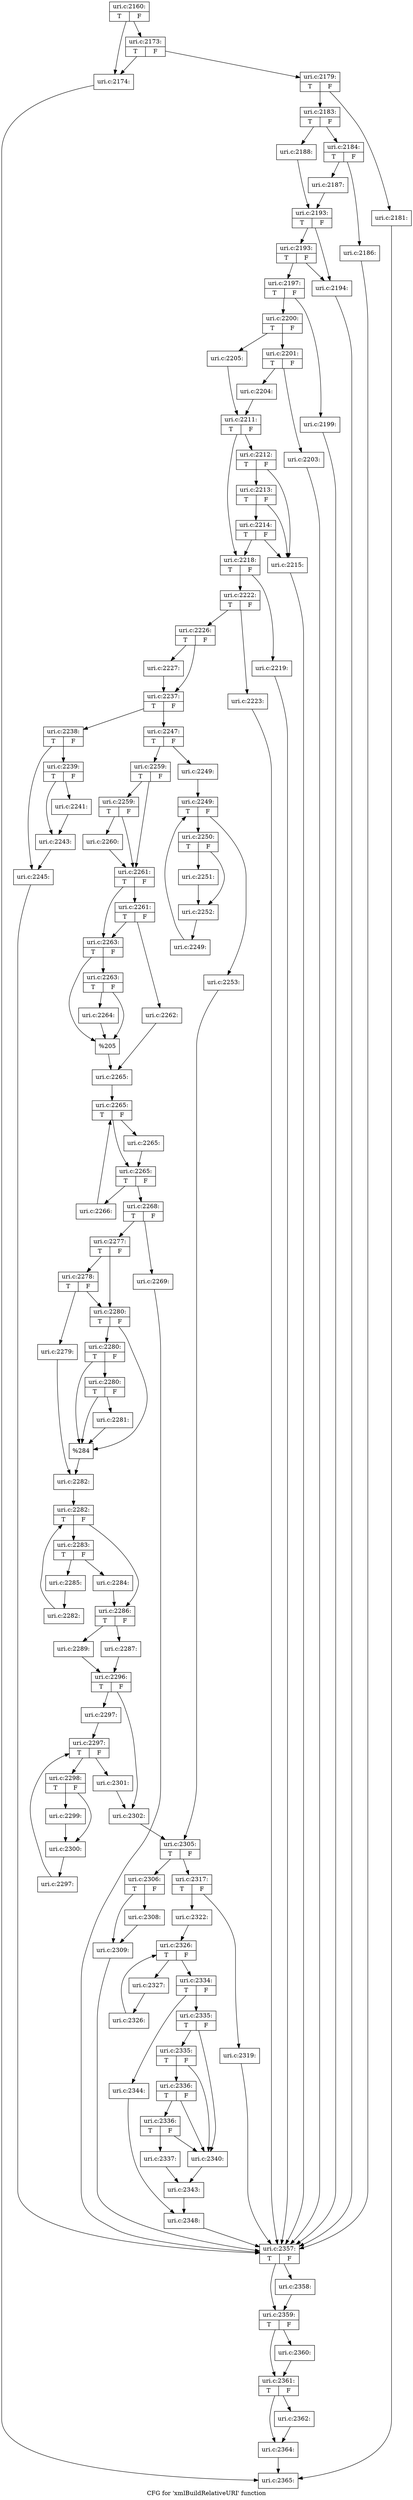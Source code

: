 digraph "CFG for 'xmlBuildRelativeURI' function" {
	label="CFG for 'xmlBuildRelativeURI' function";

	Node0x48a0300 [shape=record,label="{uri.c:2160:|{<s0>T|<s1>F}}"];
	Node0x48a0300 -> Node0x48d8870;
	Node0x48a0300 -> Node0x48d8910;
	Node0x48d8910 [shape=record,label="{uri.c:2173:|{<s0>T|<s1>F}}"];
	Node0x48d8910 -> Node0x48d8870;
	Node0x48d8910 -> Node0x48d88c0;
	Node0x48d8870 [shape=record,label="{uri.c:2174:}"];
	Node0x48d8870 -> Node0x48a0630;
	Node0x48d88c0 [shape=record,label="{uri.c:2179:|{<s0>T|<s1>F}}"];
	Node0x48d88c0 -> Node0x48d9240;
	Node0x48d88c0 -> Node0x48d9290;
	Node0x48d9240 [shape=record,label="{uri.c:2181:}"];
	Node0x48d9240 -> Node0x48a0630;
	Node0x48d9290 [shape=record,label="{uri.c:2183:|{<s0>T|<s1>F}}"];
	Node0x48d9290 -> Node0x48d96f0;
	Node0x48d9290 -> Node0x48d9790;
	Node0x48d96f0 [shape=record,label="{uri.c:2184:|{<s0>T|<s1>F}}"];
	Node0x48d96f0 -> Node0x48d9f70;
	Node0x48d96f0 -> Node0x48d9fc0;
	Node0x48d9f70 [shape=record,label="{uri.c:2186:}"];
	Node0x48d9f70 -> Node0x48da180;
	Node0x48d9fc0 [shape=record,label="{uri.c:2187:}"];
	Node0x48d9fc0 -> Node0x48d9740;
	Node0x48d9790 [shape=record,label="{uri.c:2188:}"];
	Node0x48d9790 -> Node0x48d9740;
	Node0x48d9740 [shape=record,label="{uri.c:2193:|{<s0>T|<s1>F}}"];
	Node0x48d9740 -> Node0x48db0c0;
	Node0x48d9740 -> Node0x48db160;
	Node0x48db160 [shape=record,label="{uri.c:2193:|{<s0>T|<s1>F}}"];
	Node0x48db160 -> Node0x48db0c0;
	Node0x48db160 -> Node0x48db110;
	Node0x48db0c0 [shape=record,label="{uri.c:2194:}"];
	Node0x48db0c0 -> Node0x48da180;
	Node0x48db110 [shape=record,label="{uri.c:2197:|{<s0>T|<s1>F}}"];
	Node0x48db110 -> Node0x48dbce0;
	Node0x48db110 -> Node0x48dbd30;
	Node0x48dbce0 [shape=record,label="{uri.c:2199:}"];
	Node0x48dbce0 -> Node0x48da180;
	Node0x48dbd30 [shape=record,label="{uri.c:2200:|{<s0>T|<s1>F}}"];
	Node0x48dbd30 -> Node0x48dc0e0;
	Node0x48dbd30 -> Node0x48dc180;
	Node0x48dc0e0 [shape=record,label="{uri.c:2201:|{<s0>T|<s1>F}}"];
	Node0x48dc0e0 -> Node0x48dc960;
	Node0x48dc0e0 -> Node0x48dc9b0;
	Node0x48dc960 [shape=record,label="{uri.c:2203:}"];
	Node0x48dc960 -> Node0x48da180;
	Node0x48dc9b0 [shape=record,label="{uri.c:2204:}"];
	Node0x48dc9b0 -> Node0x48dc130;
	Node0x48dc180 [shape=record,label="{uri.c:2205:}"];
	Node0x48dc180 -> Node0x48dc130;
	Node0x48dc130 [shape=record,label="{uri.c:2211:|{<s0>T|<s1>F}}"];
	Node0x48dc130 -> Node0x48dd2e0;
	Node0x48dc130 -> Node0x48dd290;
	Node0x48dd2e0 [shape=record,label="{uri.c:2212:|{<s0>T|<s1>F}}"];
	Node0x48dd2e0 -> Node0x48dd240;
	Node0x48dd2e0 -> Node0x48dd770;
	Node0x48dd770 [shape=record,label="{uri.c:2213:|{<s0>T|<s1>F}}"];
	Node0x48dd770 -> Node0x48dd240;
	Node0x48dd770 -> Node0x48dd720;
	Node0x48dd720 [shape=record,label="{uri.c:2214:|{<s0>T|<s1>F}}"];
	Node0x48dd720 -> Node0x48dd240;
	Node0x48dd720 -> Node0x48dd290;
	Node0x48dd240 [shape=record,label="{uri.c:2215:}"];
	Node0x48dd240 -> Node0x48da180;
	Node0x48dd290 [shape=record,label="{uri.c:2218:|{<s0>T|<s1>F}}"];
	Node0x48dd290 -> Node0x48de360;
	Node0x48dd290 -> Node0x48df0f0;
	Node0x48de360 [shape=record,label="{uri.c:2219:}"];
	Node0x48de360 -> Node0x48da180;
	Node0x48df0f0 [shape=record,label="{uri.c:2222:|{<s0>T|<s1>F}}"];
	Node0x48df0f0 -> Node0x48dfae0;
	Node0x48df0f0 -> Node0x48dfb30;
	Node0x48dfae0 [shape=record,label="{uri.c:2223:}"];
	Node0x48dfae0 -> Node0x48da180;
	Node0x48dfb30 [shape=record,label="{uri.c:2226:|{<s0>T|<s1>F}}"];
	Node0x48dfb30 -> Node0x48e03f0;
	Node0x48dfb30 -> Node0x48e0440;
	Node0x48e03f0 [shape=record,label="{uri.c:2227:}"];
	Node0x48e03f0 -> Node0x48e0440;
	Node0x48e0440 [shape=record,label="{uri.c:2237:|{<s0>T|<s1>F}}"];
	Node0x48e0440 -> Node0x48e0dc0;
	Node0x48e0440 -> Node0x48e0e10;
	Node0x48e0dc0 [shape=record,label="{uri.c:2238:|{<s0>T|<s1>F}}"];
	Node0x48e0dc0 -> Node0x48e1280;
	Node0x48e0dc0 -> Node0x48e12d0;
	Node0x48e1280 [shape=record,label="{uri.c:2239:|{<s0>T|<s1>F}}"];
	Node0x48e1280 -> Node0x48e1950;
	Node0x48e1280 -> Node0x48e19a0;
	Node0x48e1950 [shape=record,label="{uri.c:2241:}"];
	Node0x48e1950 -> Node0x48e19a0;
	Node0x48e19a0 [shape=record,label="{uri.c:2243:}"];
	Node0x48e19a0 -> Node0x48e12d0;
	Node0x48e12d0 [shape=record,label="{uri.c:2245:}"];
	Node0x48e12d0 -> Node0x48da180;
	Node0x48e0e10 [shape=record,label="{uri.c:2247:|{<s0>T|<s1>F}}"];
	Node0x48e0e10 -> Node0x48e2850;
	Node0x48e0e10 -> Node0x48e28f0;
	Node0x48e2850 [shape=record,label="{uri.c:2249:}"];
	Node0x48e2850 -> Node0x48e2e90;
	Node0x48e2e90 [shape=record,label="{uri.c:2249:|{<s0>T|<s1>F}}"];
	Node0x48e2e90 -> Node0x48e3090;
	Node0x48e2e90 -> Node0x48e2d30;
	Node0x48e3090 [shape=record,label="{uri.c:2250:|{<s0>T|<s1>F}}"];
	Node0x48e3090 -> Node0x48e3590;
	Node0x48e3090 -> Node0x48e35e0;
	Node0x48e3590 [shape=record,label="{uri.c:2251:}"];
	Node0x48e3590 -> Node0x48e35e0;
	Node0x48e35e0 [shape=record,label="{uri.c:2252:}"];
	Node0x48e35e0 -> Node0x48e3040;
	Node0x48e3040 [shape=record,label="{uri.c:2249:}"];
	Node0x48e3040 -> Node0x48e2e90;
	Node0x48e2d30 [shape=record,label="{uri.c:2253:}"];
	Node0x48e2d30 -> Node0x48e28a0;
	Node0x48e28f0 [shape=record,label="{uri.c:2259:|{<s0>T|<s1>F}}"];
	Node0x48e28f0 -> Node0x48e4340;
	Node0x48e28f0 -> Node0x48e42f0;
	Node0x48e4340 [shape=record,label="{uri.c:2259:|{<s0>T|<s1>F}}"];
	Node0x48e4340 -> Node0x48e42a0;
	Node0x48e4340 -> Node0x48e42f0;
	Node0x48e42a0 [shape=record,label="{uri.c:2260:}"];
	Node0x48e42a0 -> Node0x48e42f0;
	Node0x48e42f0 [shape=record,label="{uri.c:2261:|{<s0>T|<s1>F}}"];
	Node0x48e42f0 -> Node0x48e53c0;
	Node0x48e42f0 -> Node0x48e5370;
	Node0x48e53c0 [shape=record,label="{uri.c:2261:|{<s0>T|<s1>F}}"];
	Node0x48e53c0 -> Node0x48e52d0;
	Node0x48e53c0 -> Node0x48e5370;
	Node0x48e52d0 [shape=record,label="{uri.c:2262:}"];
	Node0x48e52d0 -> Node0x48e5320;
	Node0x48e5370 [shape=record,label="{uri.c:2263:|{<s0>T|<s1>F}}"];
	Node0x48e5370 -> Node0x48e5e50;
	Node0x48e5370 -> Node0x48e5e00;
	Node0x48e5e50 [shape=record,label="{uri.c:2263:|{<s0>T|<s1>F}}"];
	Node0x48e5e50 -> Node0x48e5db0;
	Node0x48e5e50 -> Node0x48e5e00;
	Node0x48e5db0 [shape=record,label="{uri.c:2264:}"];
	Node0x48e5db0 -> Node0x48e5e00;
	Node0x48e5e00 [shape=record,label="{%205}"];
	Node0x48e5e00 -> Node0x48e5320;
	Node0x48e5320 [shape=record,label="{uri.c:2265:}"];
	Node0x48e5320 -> Node0x48e6ab0;
	Node0x48e6ab0 [shape=record,label="{uri.c:2265:|{<s0>T|<s1>F}}"];
	Node0x48e6ab0 -> Node0x48e6da0;
	Node0x48e6ab0 -> Node0x48e6d50;
	Node0x48e6da0 [shape=record,label="{uri.c:2265:}"];
	Node0x48e6da0 -> Node0x48e6d50;
	Node0x48e6d50 [shape=record,label="{uri.c:2265:|{<s0>T|<s1>F}}"];
	Node0x48e6d50 -> Node0x48e7a50;
	Node0x48e6d50 -> Node0x48e6cd0;
	Node0x48e7a50 [shape=record,label="{uri.c:2266:}"];
	Node0x48e7a50 -> Node0x48e6ab0;
	Node0x48e6cd0 [shape=record,label="{uri.c:2268:|{<s0>T|<s1>F}}"];
	Node0x48e6cd0 -> Node0x48e7d60;
	Node0x48e6cd0 -> Node0x48e7db0;
	Node0x48e7d60 [shape=record,label="{uri.c:2269:}"];
	Node0x48e7d60 -> Node0x48da180;
	Node0x48e7db0 [shape=record,label="{uri.c:2277:|{<s0>T|<s1>F}}"];
	Node0x48e7db0 -> Node0x48e8cd0;
	Node0x48e7db0 -> Node0x48e8c80;
	Node0x48e8cd0 [shape=record,label="{uri.c:2278:|{<s0>T|<s1>F}}"];
	Node0x48e8cd0 -> Node0x48e8be0;
	Node0x48e8cd0 -> Node0x48e8c80;
	Node0x48e8be0 [shape=record,label="{uri.c:2279:}"];
	Node0x48e8be0 -> Node0x48e8c30;
	Node0x48e8c80 [shape=record,label="{uri.c:2280:|{<s0>T|<s1>F}}"];
	Node0x48e8c80 -> Node0x48e98a0;
	Node0x48e8c80 -> Node0x48e97d0;
	Node0x48e98a0 [shape=record,label="{uri.c:2280:|{<s0>T|<s1>F}}"];
	Node0x48e98a0 -> Node0x48e9820;
	Node0x48e98a0 -> Node0x48e97d0;
	Node0x48e9820 [shape=record,label="{uri.c:2280:|{<s0>T|<s1>F}}"];
	Node0x48e9820 -> Node0x48e9780;
	Node0x48e9820 -> Node0x48e97d0;
	Node0x48e9780 [shape=record,label="{uri.c:2281:}"];
	Node0x48e9780 -> Node0x48e97d0;
	Node0x48e97d0 [shape=record,label="{%284}"];
	Node0x48e97d0 -> Node0x48e8c30;
	Node0x48e8c30 [shape=record,label="{uri.c:2282:}"];
	Node0x48e8c30 -> Node0x48eab10;
	Node0x48eab10 [shape=record,label="{uri.c:2282:|{<s0>T|<s1>F}}"];
	Node0x48eab10 -> Node0x48eadf0;
	Node0x48eab10 -> Node0x48eaa80;
	Node0x48eadf0 [shape=record,label="{uri.c:2283:|{<s0>T|<s1>F}}"];
	Node0x48eadf0 -> Node0x48eb130;
	Node0x48eadf0 -> Node0x48eb180;
	Node0x48eb130 [shape=record,label="{uri.c:2284:}"];
	Node0x48eb130 -> Node0x48eaa80;
	Node0x48eb180 [shape=record,label="{uri.c:2285:}"];
	Node0x48eb180 -> Node0x48ead60;
	Node0x48ead60 [shape=record,label="{uri.c:2282:}"];
	Node0x48ead60 -> Node0x48eab10;
	Node0x48eaa80 [shape=record,label="{uri.c:2286:|{<s0>T|<s1>F}}"];
	Node0x48eaa80 -> Node0x48ebad0;
	Node0x48eaa80 -> Node0x48ebb70;
	Node0x48ebad0 [shape=record,label="{uri.c:2287:}"];
	Node0x48ebad0 -> Node0x48ebb20;
	Node0x48ebb70 [shape=record,label="{uri.c:2289:}"];
	Node0x48ebb70 -> Node0x48ebb20;
	Node0x48ebb20 [shape=record,label="{uri.c:2296:|{<s0>T|<s1>F}}"];
	Node0x48ebb20 -> Node0x48eca00;
	Node0x48ebb20 -> Node0x48eca50;
	Node0x48eca00 [shape=record,label="{uri.c:2297:}"];
	Node0x48eca00 -> Node0x48ed440;
	Node0x48ed440 [shape=record,label="{uri.c:2297:|{<s0>T|<s1>F}}"];
	Node0x48ed440 -> Node0x48ed6c0;
	Node0x48ed440 -> Node0x48ed3b0;
	Node0x48ed6c0 [shape=record,label="{uri.c:2298:|{<s0>T|<s1>F}}"];
	Node0x48ed6c0 -> Node0x48edc40;
	Node0x48ed6c0 -> Node0x48edc90;
	Node0x48edc40 [shape=record,label="{uri.c:2299:}"];
	Node0x48edc40 -> Node0x48edc90;
	Node0x48edc90 [shape=record,label="{uri.c:2300:}"];
	Node0x48edc90 -> Node0x48ed630;
	Node0x48ed630 [shape=record,label="{uri.c:2297:}"];
	Node0x48ed630 -> Node0x48ed440;
	Node0x48ed3b0 [shape=record,label="{uri.c:2301:}"];
	Node0x48ed3b0 -> Node0x48eca50;
	Node0x48eca50 [shape=record,label="{uri.c:2302:}"];
	Node0x48eca50 -> Node0x48e28a0;
	Node0x48e28a0 [shape=record,label="{uri.c:2305:|{<s0>T|<s1>F}}"];
	Node0x48e28a0 -> Node0x48eeb60;
	Node0x48e28a0 -> Node0x48eebb0;
	Node0x48eeb60 [shape=record,label="{uri.c:2306:|{<s0>T|<s1>F}}"];
	Node0x48eeb60 -> Node0x48eef70;
	Node0x48eeb60 -> Node0x48eefc0;
	Node0x48eef70 [shape=record,label="{uri.c:2308:}"];
	Node0x48eef70 -> Node0x48eefc0;
	Node0x48eefc0 [shape=record,label="{uri.c:2309:}"];
	Node0x48eefc0 -> Node0x48da180;
	Node0x48eebb0 [shape=record,label="{uri.c:2317:|{<s0>T|<s1>F}}"];
	Node0x48eebb0 -> Node0x48efbe0;
	Node0x48eebb0 -> Node0x48efc30;
	Node0x48efbe0 [shape=record,label="{uri.c:2319:}"];
	Node0x48efbe0 -> Node0x48da180;
	Node0x48efc30 [shape=record,label="{uri.c:2322:}"];
	Node0x48efc30 -> Node0x48f0900;
	Node0x48f0900 [shape=record,label="{uri.c:2326:|{<s0>T|<s1>F}}"];
	Node0x48f0900 -> Node0x48f0bb0;
	Node0x48f0900 -> Node0x48f08b0;
	Node0x48f0bb0 [shape=record,label="{uri.c:2327:}"];
	Node0x48f0bb0 -> Node0x48f0b20;
	Node0x48f0b20 [shape=record,label="{uri.c:2326:}"];
	Node0x48f0b20 -> Node0x48f0900;
	Node0x48f08b0 [shape=record,label="{uri.c:2334:|{<s0>T|<s1>F}}"];
	Node0x48f08b0 -> Node0x48f1a00;
	Node0x48f08b0 -> Node0x48f1aa0;
	Node0x48f1a00 [shape=record,label="{uri.c:2335:|{<s0>T|<s1>F}}"];
	Node0x48f1a00 -> Node0x48f2050;
	Node0x48f1a00 -> Node0x48f1f00;
	Node0x48f2050 [shape=record,label="{uri.c:2335:|{<s0>T|<s1>F}}"];
	Node0x48f2050 -> Node0x48f1fd0;
	Node0x48f2050 -> Node0x48f1f00;
	Node0x48f1fd0 [shape=record,label="{uri.c:2336:|{<s0>T|<s1>F}}"];
	Node0x48f1fd0 -> Node0x48f1f50;
	Node0x48f1fd0 -> Node0x48f1f00;
	Node0x48f1f50 [shape=record,label="{uri.c:2336:|{<s0>T|<s1>F}}"];
	Node0x48f1f50 -> Node0x48f1e60;
	Node0x48f1f50 -> Node0x48f1f00;
	Node0x48f1e60 [shape=record,label="{uri.c:2337:}"];
	Node0x48f1e60 -> Node0x48f1eb0;
	Node0x48f1f00 [shape=record,label="{uri.c:2340:}"];
	Node0x48f1f00 -> Node0x48f1eb0;
	Node0x48f1eb0 [shape=record,label="{uri.c:2343:}"];
	Node0x48f1eb0 -> Node0x48f1a50;
	Node0x48f1aa0 [shape=record,label="{uri.c:2344:}"];
	Node0x48f1aa0 -> Node0x48f1a50;
	Node0x48f1a50 [shape=record,label="{uri.c:2348:}"];
	Node0x48f1a50 -> Node0x48da180;
	Node0x48da180 [shape=record,label="{uri.c:2357:|{<s0>T|<s1>F}}"];
	Node0x48da180 -> Node0x48f3180;
	Node0x48da180 -> Node0x48f4d30;
	Node0x48f3180 [shape=record,label="{uri.c:2358:}"];
	Node0x48f3180 -> Node0x48f4d30;
	Node0x48f4d30 [shape=record,label="{uri.c:2359:|{<s0>T|<s1>F}}"];
	Node0x48f4d30 -> Node0x48f52f0;
	Node0x48f4d30 -> Node0x48f5340;
	Node0x48f52f0 [shape=record,label="{uri.c:2360:}"];
	Node0x48f52f0 -> Node0x48f5340;
	Node0x48f5340 [shape=record,label="{uri.c:2361:|{<s0>T|<s1>F}}"];
	Node0x48f5340 -> Node0x48f5810;
	Node0x48f5340 -> Node0x48f5860;
	Node0x48f5810 [shape=record,label="{uri.c:2362:}"];
	Node0x48f5810 -> Node0x48f5860;
	Node0x48f5860 [shape=record,label="{uri.c:2364:}"];
	Node0x48f5860 -> Node0x48a0630;
	Node0x48a0630 [shape=record,label="{uri.c:2365:}"];
}

